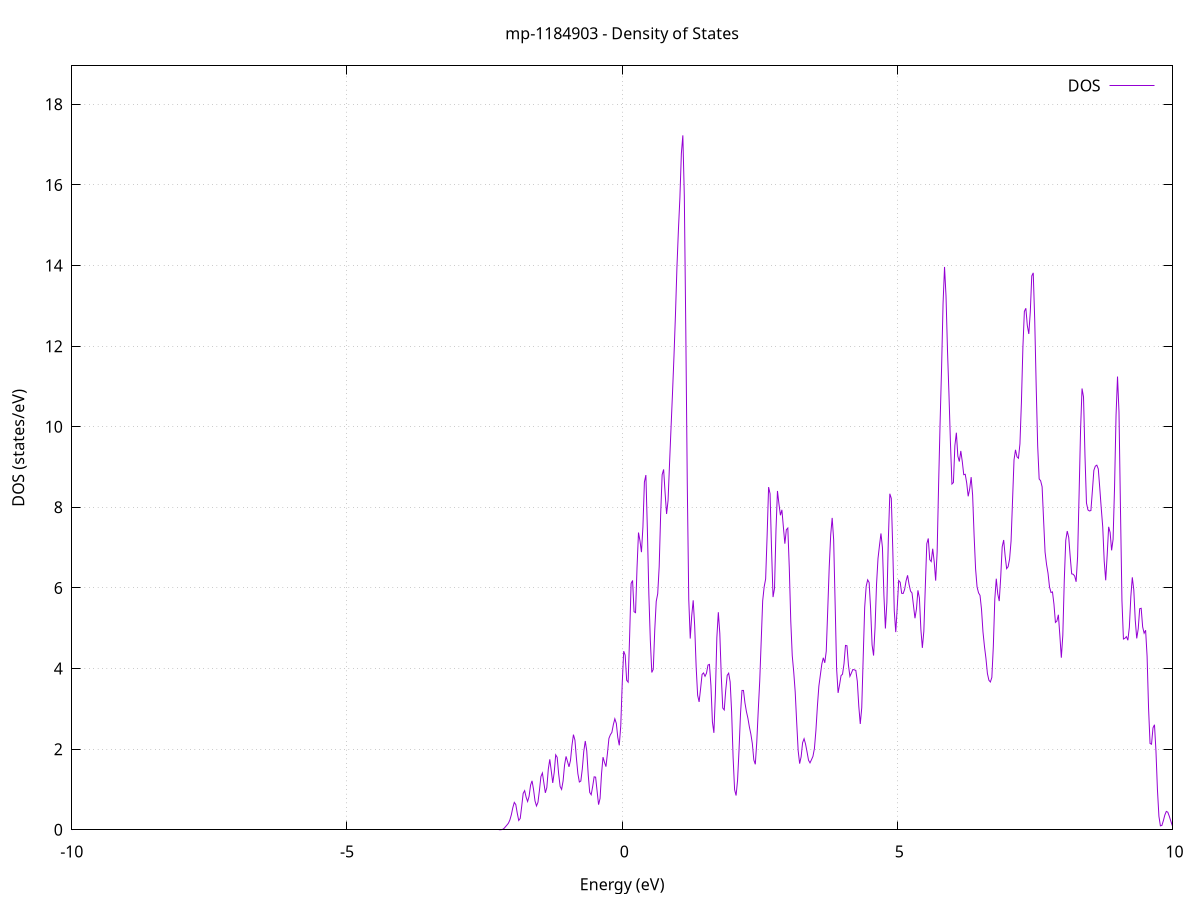 set title 'mp-1184903 - Density of States'
set xlabel 'Energy (eV)'
set ylabel 'DOS (states/eV)'
set grid
set xrange [-10:10]
set yrange [0:18.955]
set xzeroaxis lt -1
set terminal png size 800,600
set output 'mp-1184903_dos_gnuplot.png'
plot '-' using 1:2 with lines title 'DOS'
-41.342300 0.000000
-41.315400 0.000000
-41.288500 0.000000
-41.261700 0.000000
-41.234800 0.000000
-41.207900 0.000000
-41.181100 0.000000
-41.154200 0.000000
-41.127300 0.000000
-41.100500 0.000000
-41.073600 0.000000
-41.046800 0.000000
-41.019900 0.000000
-40.993000 0.000000
-40.966200 0.000000
-40.939300 0.000000
-40.912400 0.000000
-40.885600 0.000000
-40.858700 0.000000
-40.831800 0.000000
-40.805000 0.000000
-40.778100 0.000000
-40.751300 0.000000
-40.724400 0.000000
-40.697500 0.000000
-40.670700 0.000000
-40.643800 0.000000
-40.616900 0.000000
-40.590100 0.000000
-40.563200 0.000000
-40.536300 0.000000
-40.509500 0.000000
-40.482600 0.000000
-40.455700 0.000000
-40.428900 0.000000
-40.402000 0.000000
-40.375200 0.000000
-40.348300 0.000000
-40.321400 0.000000
-40.294600 0.000000
-40.267700 0.000000
-40.240800 0.000000
-40.214000 0.000000
-40.187100 0.000000
-40.160200 0.000000
-40.133400 0.000000
-40.106500 0.000000
-40.079700 0.000000
-40.052800 0.000000
-40.025900 0.000000
-39.999100 0.000000
-39.972200 0.000000
-39.945300 0.000000
-39.918500 0.000000
-39.891600 0.000000
-39.864700 0.000000
-39.837900 0.000000
-39.811000 0.000000
-39.784100 0.000000
-39.757300 0.000000
-39.730400 0.000000
-39.703600 0.000000
-39.676700 0.000000
-39.649800 0.000000
-39.623000 0.000000
-39.596100 0.000000
-39.569200 0.000000
-39.542400 0.000000
-39.515500 0.000000
-39.488600 0.000000
-39.461800 0.000000
-39.434900 0.000000
-39.408000 0.000000
-39.381200 0.000000
-39.354300 0.000000
-39.327500 0.000000
-39.300600 0.000000
-39.273700 0.000000
-39.246900 0.000000
-39.220000 0.000000
-39.193100 0.000000
-39.166300 0.000000
-39.139400 0.000000
-39.112500 0.000000
-39.085700 0.000000
-39.058800 0.000300
-39.032000 0.006800
-39.005100 0.103300
-38.978200 0.895100
-38.951400 4.452900
-38.924500 12.749300
-38.897600 21.039000
-38.870800 20.026300
-38.843900 10.994500
-38.817000 3.478200
-38.790200 0.633000
-38.763300 0.066100
-38.736400 0.004000
-38.709600 0.000100
-38.682700 0.000000
-38.655900 0.000000
-38.629000 0.000000
-38.602100 0.000000
-38.575300 0.000000
-38.548400 0.000000
-38.521500 0.000000
-38.494700 0.000000
-38.467800 0.000000
-38.440900 0.000000
-38.414100 0.000000
-38.387200 0.000000
-38.360400 0.000000
-38.333500 0.000000
-38.306600 0.000000
-38.279800 0.000000
-38.252900 0.000000
-38.226000 0.000000
-38.199200 0.000000
-38.172300 0.000000
-38.145400 0.000000
-38.118600 0.000000
-38.091700 0.000000
-38.064800 0.000000
-38.038000 0.000000
-38.011100 0.000000
-37.984300 0.000000
-37.957400 0.000000
-37.930500 0.000000
-37.903700 0.000000
-37.876800 0.000000
-37.849900 0.000000
-37.823100 0.000000
-37.796200 0.000000
-37.769300 0.000000
-37.742500 0.000000
-37.715600 0.000000
-37.688800 0.000000
-37.661900 0.000000
-37.635000 0.000000
-37.608200 0.000000
-37.581300 0.000000
-37.554400 0.000000
-37.527600 0.000000
-37.500700 0.000000
-37.473800 0.000000
-37.447000 0.000000
-37.420100 0.000000
-37.393200 0.000000
-37.366400 0.000000
-37.339500 0.000000
-37.312700 0.000000
-37.285800 0.000000
-37.258900 0.000000
-37.232100 0.000000
-37.205200 0.000000
-37.178300 0.000000
-37.151500 0.000000
-37.124600 0.000000
-37.097700 0.000000
-37.070900 0.000000
-37.044000 0.000000
-37.017100 0.000000
-36.990300 0.000000
-36.963400 0.000000
-36.936600 0.000000
-36.909700 0.000000
-36.882800 0.000000
-36.856000 0.000000
-36.829100 0.000000
-36.802200 0.000000
-36.775400 0.000000
-36.748500 0.000000
-36.721600 0.000000
-36.694800 0.000000
-36.667900 0.000000
-36.641100 0.000000
-36.614200 0.000000
-36.587300 0.000000
-36.560500 0.000000
-36.533600 0.000000
-36.506700 0.000000
-36.479900 0.000000
-36.453000 0.000000
-36.426100 0.000000
-36.399300 0.000000
-36.372400 0.000000
-36.345500 0.000000
-36.318700 0.000000
-36.291800 0.000000
-36.265000 0.000000
-36.238100 0.000000
-36.211200 0.000000
-36.184400 0.000000
-36.157500 0.000000
-36.130600 0.000000
-36.103800 0.000000
-36.076900 0.000000
-36.050000 0.000000
-36.023200 0.000000
-35.996300 0.000000
-35.969500 0.000000
-35.942600 0.000000
-35.915700 0.000000
-35.888900 0.000000
-35.862000 0.000000
-35.835100 0.000000
-35.808300 0.000000
-35.781400 0.000000
-35.754500 0.000000
-35.727700 0.000000
-35.700800 0.000000
-35.673900 0.000000
-35.647100 0.000000
-35.620200 0.000000
-35.593400 0.000000
-35.566500 0.000000
-35.539600 0.000000
-35.512800 0.000000
-35.485900 0.000000
-35.459000 0.000000
-35.432200 0.000000
-35.405300 0.000000
-35.378400 0.000000
-35.351600 0.000000
-35.324700 0.000000
-35.297800 0.000000
-35.271000 0.000000
-35.244100 0.000000
-35.217300 0.000000
-35.190400 0.000000
-35.163500 0.000000
-35.136700 0.000000
-35.109800 0.000000
-35.082900 0.000000
-35.056100 0.000000
-35.029200 0.000000
-35.002300 0.000000
-34.975500 0.000000
-34.948600 0.000000
-34.921800 0.000000
-34.894900 0.000000
-34.868000 0.000000
-34.841200 0.000000
-34.814300 0.000000
-34.787400 0.000000
-34.760600 0.000000
-34.733700 0.000000
-34.706800 0.000000
-34.680000 0.000000
-34.653100 0.000000
-34.626200 0.000000
-34.599400 0.000000
-34.572500 0.000000
-34.545700 0.000000
-34.518800 0.000000
-34.491900 0.000000
-34.465100 0.000000
-34.438200 0.000000
-34.411300 0.000000
-34.384500 0.000000
-34.357600 0.000000
-34.330700 0.000000
-34.303900 0.000000
-34.277000 0.000000
-34.250200 0.000000
-34.223300 0.000000
-34.196400 0.000000
-34.169600 0.000000
-34.142700 0.000000
-34.115800 0.000000
-34.089000 0.000000
-34.062100 0.000000
-34.035200 0.000000
-34.008400 0.000000
-33.981500 0.000000
-33.954600 0.000000
-33.927800 0.000000
-33.900900 0.000000
-33.874100 0.000000
-33.847200 0.000000
-33.820300 0.000000
-33.793500 0.000000
-33.766600 0.000000
-33.739700 0.000000
-33.712900 0.000000
-33.686000 0.000000
-33.659100 0.000000
-33.632300 0.000000
-33.605400 0.000000
-33.578500 0.000000
-33.551700 0.000000
-33.524800 0.000000
-33.498000 0.000000
-33.471100 0.000000
-33.444200 0.000000
-33.417400 0.000000
-33.390500 0.000000
-33.363600 0.000000
-33.336800 0.000000
-33.309900 0.000000
-33.283000 0.000000
-33.256200 0.000000
-33.229300 0.000000
-33.202500 0.000000
-33.175600 0.000000
-33.148700 0.000000
-33.121900 0.000000
-33.095000 0.000000
-33.068100 0.000000
-33.041300 0.000000
-33.014400 0.000000
-32.987500 0.000000
-32.960700 0.000000
-32.933800 0.000000
-32.906900 0.000000
-32.880100 0.000000
-32.853200 0.000000
-32.826400 0.000000
-32.799500 0.000000
-32.772600 0.000000
-32.745800 0.000000
-32.718900 0.000000
-32.692000 0.000000
-32.665200 0.000000
-32.638300 0.000000
-32.611400 0.000000
-32.584600 0.000000
-32.557700 0.000000
-32.530900 0.000000
-32.504000 0.000000
-32.477100 0.000000
-32.450300 0.000000
-32.423400 0.000000
-32.396500 0.000000
-32.369700 0.000000
-32.342800 0.000000
-32.315900 0.000000
-32.289100 0.000000
-32.262200 0.000000
-32.235300 0.000000
-32.208500 0.000000
-32.181600 0.000000
-32.154800 0.000000
-32.127900 0.000000
-32.101000 0.000000
-32.074200 0.000000
-32.047300 0.000000
-32.020400 0.000000
-31.993600 0.000000
-31.966700 0.000000
-31.939800 0.000000
-31.913000 0.000000
-31.886100 0.000000
-31.859200 0.000000
-31.832400 0.000000
-31.805500 0.000000
-31.778700 0.000000
-31.751800 0.000000
-31.724900 0.000000
-31.698100 0.000000
-31.671200 0.000000
-31.644300 0.000000
-31.617500 0.000000
-31.590600 0.000000
-31.563700 0.000000
-31.536900 0.000000
-31.510000 0.000000
-31.483200 0.000000
-31.456300 0.000000
-31.429400 0.000000
-31.402600 0.000000
-31.375700 0.000000
-31.348800 0.000000
-31.322000 0.000000
-31.295100 0.000000
-31.268200 0.000000
-31.241400 0.000000
-31.214500 0.000000
-31.187600 0.000000
-31.160800 0.000100
-31.133900 0.004400
-31.107100 0.079800
-31.080200 0.839900
-31.053300 5.106300
-31.026500 17.967200
-30.999600 36.651700
-30.972700 43.392000
-30.945900 29.822000
-30.919000 11.891100
-30.892100 2.751600
-30.865300 0.440900
-30.838400 0.718500
-30.811600 3.702600
-30.784700 11.419400
-30.757800 20.303000
-30.731000 20.820300
-30.704100 12.315100
-30.677200 4.198300
-30.650400 0.823600
-30.623500 0.092800
-30.596600 0.006000
-30.569800 0.000200
-30.542900 0.000000
-30.516000 0.000000
-30.489200 0.000000
-30.462300 0.000000
-30.435500 0.000000
-30.408600 0.000000
-30.381700 0.000000
-30.354900 0.000000
-30.328000 0.000000
-30.301100 0.000000
-30.274300 0.000000
-30.247400 0.000000
-30.220500 0.000000
-30.193700 0.000000
-30.166800 0.000000
-30.140000 0.000000
-30.113100 0.000000
-30.086200 0.000000
-30.059400 0.000000
-30.032500 0.000000
-30.005600 0.000000
-29.978800 0.000000
-29.951900 0.000000
-29.925000 0.000000
-29.898200 0.000000
-29.871300 0.000000
-29.844400 0.000000
-29.817600 0.000000
-29.790700 0.000000
-29.763900 0.000000
-29.737000 0.000000
-29.710100 0.000000
-29.683300 0.000000
-29.656400 0.000000
-29.629500 0.000000
-29.602700 0.000000
-29.575800 0.000000
-29.548900 0.000000
-29.522100 0.000000
-29.495200 0.000000
-29.468300 0.000000
-29.441500 0.000000
-29.414600 0.000000
-29.387800 0.000000
-29.360900 0.000000
-29.334000 0.000000
-29.307200 0.000000
-29.280300 0.000000
-29.253400 0.000000
-29.226600 0.000000
-29.199700 0.000000
-29.172800 0.000000
-29.146000 0.000000
-29.119100 0.000000
-29.092300 0.000000
-29.065400 0.000000
-29.038500 0.000000
-29.011700 0.000000
-28.984800 0.000000
-28.957900 0.000000
-28.931100 0.000000
-28.904200 0.000000
-28.877300 0.000000
-28.850500 0.000000
-28.823600 0.000000
-28.796700 0.000000
-28.769900 0.000000
-28.743000 0.000000
-28.716200 0.000000
-28.689300 0.000000
-28.662400 0.000000
-28.635600 0.000000
-28.608700 0.000000
-28.581800 0.000000
-28.555000 0.000000
-28.528100 0.000000
-28.501200 0.000000
-28.474400 0.000000
-28.447500 0.000000
-28.420700 0.000000
-28.393800 0.000000
-28.366900 0.000000
-28.340100 0.000000
-28.313200 0.000000
-28.286300 0.000000
-28.259500 0.000000
-28.232600 0.000000
-28.205700 0.000000
-28.178900 0.000000
-28.152000 0.000000
-28.125100 0.000000
-28.098300 0.000000
-28.071400 0.000000
-28.044600 0.000000
-28.017700 0.000000
-27.990800 0.000000
-27.964000 0.000000
-27.937100 0.000000
-27.910200 0.000000
-27.883400 0.000000
-27.856500 0.000000
-27.829600 0.000000
-27.802800 0.000000
-27.775900 0.000000
-27.749000 0.000000
-27.722200 0.000000
-27.695300 0.000000
-27.668500 0.000000
-27.641600 0.000000
-27.614700 0.000000
-27.587900 0.000000
-27.561000 0.000000
-27.534100 0.000000
-27.507300 0.000000
-27.480400 0.000000
-27.453500 0.000000
-27.426700 0.000000
-27.399800 0.000000
-27.373000 0.000000
-27.346100 0.000000
-27.319200 0.000000
-27.292400 0.000000
-27.265500 0.000000
-27.238600 0.000000
-27.211800 0.000000
-27.184900 0.000000
-27.158000 0.000000
-27.131200 0.000000
-27.104300 0.000000
-27.077400 0.000000
-27.050600 0.000000
-27.023700 0.000000
-26.996900 0.000000
-26.970000 0.000000
-26.943100 0.000000
-26.916300 0.000000
-26.889400 0.000000
-26.862500 0.000000
-26.835700 0.000000
-26.808800 0.000000
-26.781900 0.000000
-26.755100 0.000000
-26.728200 0.000000
-26.701400 0.000000
-26.674500 0.000000
-26.647600 0.000000
-26.620800 0.000000
-26.593900 0.000000
-26.567000 0.000000
-26.540200 0.000000
-26.513300 0.000000
-26.486400 0.000000
-26.459600 0.000000
-26.432700 0.000000
-26.405800 0.000000
-26.379000 0.000000
-26.352100 0.000000
-26.325300 0.000000
-26.298400 0.000000
-26.271500 0.000000
-26.244700 0.000000
-26.217800 0.000000
-26.190900 0.000000
-26.164100 0.000000
-26.137200 0.000000
-26.110300 0.000000
-26.083500 0.000000
-26.056600 0.000000
-26.029700 0.000000
-26.002900 0.000000
-25.976000 0.000000
-25.949200 0.000000
-25.922300 0.000000
-25.895400 0.000000
-25.868600 0.000000
-25.841700 0.000000
-25.814800 0.000000
-25.788000 0.000000
-25.761100 0.000000
-25.734200 0.000000
-25.707400 0.000000
-25.680500 0.000000
-25.653700 0.000000
-25.626800 0.000000
-25.599900 0.000000
-25.573100 0.000000
-25.546200 0.000000
-25.519300 0.000000
-25.492500 0.000000
-25.465600 0.000000
-25.438700 0.000000
-25.411900 0.000000
-25.385000 0.000000
-25.358100 0.000000
-25.331300 0.000000
-25.304400 0.000000
-25.277600 0.000000
-25.250700 0.000000
-25.223800 0.000000
-25.197000 0.000000
-25.170100 0.000000
-25.143200 0.000000
-25.116400 0.000000
-25.089500 0.000000
-25.062600 0.000000
-25.035800 0.000000
-25.008900 0.000000
-24.982100 0.000000
-24.955200 0.000000
-24.928300 0.000000
-24.901500 0.000000
-24.874600 0.000000
-24.847700 0.000000
-24.820900 0.000000
-24.794000 0.000000
-24.767100 0.000000
-24.740300 0.000000
-24.713400 0.000000
-24.686500 0.000000
-24.659700 0.000000
-24.632800 0.000000
-24.606000 0.000000
-24.579100 0.000000
-24.552200 0.000000
-24.525400 0.000000
-24.498500 0.000000
-24.471600 0.000000
-24.444800 0.000000
-24.417900 0.000000
-24.391000 0.000000
-24.364200 0.000000
-24.337300 0.000000
-24.310500 0.000000
-24.283600 0.000000
-24.256700 0.000000
-24.229900 0.000000
-24.203000 0.000000
-24.176100 0.000000
-24.149300 0.000000
-24.122400 0.000000
-24.095500 0.000000
-24.068700 0.000000
-24.041800 0.000000
-24.014900 0.000000
-23.988100 0.000000
-23.961200 0.000000
-23.934400 0.000000
-23.907500 0.000000
-23.880600 0.000000
-23.853800 0.000000
-23.826900 0.000000
-23.800000 0.000000
-23.773200 0.000000
-23.746300 0.000000
-23.719400 0.000000
-23.692600 0.000000
-23.665700 0.000000
-23.638800 0.000000
-23.612000 0.000000
-23.585100 0.000000
-23.558300 0.000000
-23.531400 0.000000
-23.504500 0.000000
-23.477700 0.000000
-23.450800 0.000000
-23.423900 0.000000
-23.397100 0.000000
-23.370200 0.000000
-23.343300 0.000000
-23.316500 0.000000
-23.289600 0.000000
-23.262800 0.000000
-23.235900 0.000000
-23.209000 0.000000
-23.182200 0.000000
-23.155300 0.000000
-23.128400 0.000000
-23.101600 0.000000
-23.074700 0.000000
-23.047800 0.000000
-23.021000 0.000000
-22.994100 0.000000
-22.967200 0.000000
-22.940400 0.000000
-22.913500 0.000000
-22.886700 0.000000
-22.859800 0.000000
-22.832900 0.000000
-22.806100 0.000000
-22.779200 0.000000
-22.752300 0.000000
-22.725500 0.000000
-22.698600 0.000000
-22.671700 0.000000
-22.644900 0.000000
-22.618000 0.000000
-22.591200 0.000000
-22.564300 0.000000
-22.537400 0.000000
-22.510600 0.000000
-22.483700 0.000000
-22.456800 0.000000
-22.430000 0.000000
-22.403100 0.000000
-22.376200 0.000000
-22.349400 0.000000
-22.322500 0.000000
-22.295600 0.000000
-22.268800 0.000000
-22.241900 0.000000
-22.215100 0.000000
-22.188200 0.000000
-22.161300 0.000000
-22.134500 0.000000
-22.107600 0.000000
-22.080700 0.000000
-22.053900 0.000000
-22.027000 0.000000
-22.000100 0.000000
-21.973300 0.000000
-21.946400 0.000000
-21.919500 0.000000
-21.892700 0.000000
-21.865800 0.000000
-21.839000 0.000000
-21.812100 0.000000
-21.785200 0.000000
-21.758400 0.000000
-21.731500 0.000000
-21.704600 0.000000
-21.677800 0.000000
-21.650900 0.000000
-21.624000 0.000000
-21.597200 0.000000
-21.570300 0.000000
-21.543500 0.000000
-21.516600 0.000000
-21.489700 0.000000
-21.462900 0.000000
-21.436000 0.000000
-21.409100 0.000000
-21.382300 0.000000
-21.355400 0.000000
-21.328500 0.000000
-21.301700 0.000000
-21.274800 0.000000
-21.247900 0.000000
-21.221100 0.000000
-21.194200 0.000000
-21.167400 0.000000
-21.140500 0.000000
-21.113600 0.000000
-21.086800 0.000000
-21.059900 0.000000
-21.033000 0.000000
-21.006200 0.000000
-20.979300 0.000000
-20.952400 0.000000
-20.925600 0.000000
-20.898700 0.000000
-20.871900 0.000000
-20.845000 0.000000
-20.818100 0.000000
-20.791300 0.000000
-20.764400 0.000000
-20.737500 0.000000
-20.710700 0.000000
-20.683800 0.000000
-20.656900 0.000000
-20.630100 0.000000
-20.603200 0.000000
-20.576300 0.000000
-20.549500 0.000000
-20.522600 0.000000
-20.495800 0.000000
-20.468900 0.000000
-20.442000 0.000000
-20.415200 0.000000
-20.388300 0.000000
-20.361400 0.000000
-20.334600 0.000000
-20.307700 0.000000
-20.280800 0.000000
-20.254000 0.000000
-20.227100 0.000200
-20.200200 0.004800
-20.173400 0.080000
-20.146500 0.788900
-20.119700 4.670700
-20.092800 17.068100
-20.065900 39.512900
-20.039100 58.695700
-20.012200 55.497000
-19.985300 32.629000
-19.958500 11.620300
-19.931600 2.453900
-19.904700 0.302700
-19.877900 0.021600
-19.851000 0.000900
-19.824200 0.000000
-19.797300 0.000000
-19.770400 0.000000
-19.743600 0.000000
-19.716700 0.000000
-19.689800 0.000000
-19.663000 0.000000
-19.636100 0.000000
-19.609200 0.000000
-19.582400 0.000000
-19.555500 0.000000
-19.528600 0.000000
-19.501800 0.000000
-19.474900 0.000000
-19.448100 0.000000
-19.421200 0.000000
-19.394300 0.000000
-19.367500 0.000000
-19.340600 0.000000
-19.313700 0.000000
-19.286900 0.000000
-19.260000 0.000000
-19.233100 0.000000
-19.206300 0.000000
-19.179400 0.000000
-19.152600 0.000000
-19.125700 0.000000
-19.098800 0.000000
-19.072000 0.000000
-19.045100 0.000000
-19.018200 0.000000
-18.991400 0.000000
-18.964500 0.000000
-18.937600 0.000000
-18.910800 0.000000
-18.883900 0.000000
-18.857000 0.000000
-18.830200 0.000000
-18.803300 0.000000
-18.776500 0.000000
-18.749600 0.000000
-18.722700 0.000000
-18.695900 0.000000
-18.669000 0.000000
-18.642100 0.000000
-18.615300 0.000000
-18.588400 0.000000
-18.561500 0.000000
-18.534700 0.000000
-18.507800 0.000000
-18.481000 0.000000
-18.454100 0.000000
-18.427200 0.000000
-18.400400 0.000000
-18.373500 0.000000
-18.346600 0.000000
-18.319800 0.000000
-18.292900 0.000000
-18.266000 0.000000
-18.239200 0.000000
-18.212300 0.000000
-18.185400 0.000000
-18.158600 0.000000
-18.131700 0.000000
-18.104900 0.000000
-18.078000 0.000000
-18.051100 0.000000
-18.024300 0.000000
-17.997400 0.000000
-17.970500 0.000000
-17.943700 0.000000
-17.916800 0.000000
-17.889900 0.000000
-17.863100 0.000000
-17.836200 0.000000
-17.809300 0.000000
-17.782500 0.000000
-17.755600 0.000000
-17.728800 0.000000
-17.701900 0.000000
-17.675000 0.000000
-17.648200 0.000000
-17.621300 0.000000
-17.594400 0.000000
-17.567600 0.000000
-17.540700 0.000000
-17.513800 0.000000
-17.487000 0.000000
-17.460100 0.000000
-17.433300 0.000000
-17.406400 0.000000
-17.379500 0.000000
-17.352700 0.000000
-17.325800 0.000000
-17.298900 0.000000
-17.272100 0.000000
-17.245200 0.000000
-17.218300 0.000000
-17.191500 0.000000
-17.164600 0.000000
-17.137700 0.000000
-17.110900 0.000000
-17.084000 0.000000
-17.057200 0.000000
-17.030300 0.000000
-17.003400 0.000000
-16.976600 0.000000
-16.949700 0.000000
-16.922800 0.000000
-16.896000 0.000000
-16.869100 0.000000
-16.842200 0.000000
-16.815400 0.000000
-16.788500 0.000000
-16.761700 0.000000
-16.734800 0.000000
-16.707900 0.000000
-16.681100 0.000000
-16.654200 0.000000
-16.627300 0.000000
-16.600500 0.000000
-16.573600 0.000000
-16.546700 0.000000
-16.519900 0.000000
-16.493000 0.000000
-16.466100 0.000000
-16.439300 0.000000
-16.412400 0.000000
-16.385600 0.000000
-16.358700 0.000000
-16.331800 0.000000
-16.305000 0.000000
-16.278100 0.000000
-16.251200 0.000000
-16.224400 0.000000
-16.197500 0.000000
-16.170600 0.000000
-16.143800 0.000000
-16.116900 0.000000
-16.090000 0.000000
-16.063200 0.000000
-16.036300 0.000000
-16.009500 0.000000
-15.982600 0.000000
-15.955700 0.000000
-15.928900 0.000000
-15.902000 0.000000
-15.875100 0.000000
-15.848300 0.000000
-15.821400 0.000000
-15.794500 0.000000
-15.767700 0.000000
-15.740800 0.000000
-15.714000 0.000000
-15.687100 0.000000
-15.660200 0.000000
-15.633400 0.000000
-15.606500 0.000000
-15.579600 0.000000
-15.552800 0.000000
-15.525900 0.000000
-15.499000 0.000000
-15.472200 0.000000
-15.445300 0.000000
-15.418400 0.000000
-15.391600 0.000000
-15.364700 0.000000
-15.337900 0.000000
-15.311000 0.000000
-15.284100 0.000000
-15.257300 0.000000
-15.230400 0.000000
-15.203500 0.000000
-15.176700 0.000000
-15.149800 0.000000
-15.122900 0.000000
-15.096100 0.000000
-15.069200 0.000000
-15.042400 0.000000
-15.015500 0.000000
-14.988600 0.000000
-14.961800 0.000000
-14.934900 0.000000
-14.908000 0.000000
-14.881200 0.000000
-14.854300 0.000000
-14.827400 0.000000
-14.800600 0.000000
-14.773700 0.000300
-14.746800 0.007100
-14.720000 0.103000
-14.693100 0.883700
-14.666300 4.577700
-14.639400 14.618500
-14.612500 29.888300
-14.585700 42.462900
-14.558800 50.300300
-14.531900 62.840100
-14.505100 79.823000
-14.478200 79.721900
-14.451300 53.042000
-14.424500 22.060700
-14.397600 6.281100
-14.370700 5.726700
-14.343900 19.164400
-14.317000 44.805700
-14.290200 63.298200
-14.263300 53.649000
-14.236400 27.107000
-14.209600 8.102800
-14.182700 1.421700
-14.155800 0.145400
-14.129000 0.008600
-14.102100 0.000300
-14.075200 0.000000
-14.048400 0.000000
-14.021500 0.000000
-13.994700 0.000000
-13.967800 0.000000
-13.940900 0.000000
-13.914100 0.000000
-13.887200 0.000000
-13.860300 0.000000
-13.833500 0.000000
-13.806600 0.000000
-13.779700 0.000000
-13.752900 0.000000
-13.726000 0.000000
-13.699100 0.000000
-13.672300 0.000000
-13.645400 0.000000
-13.618600 0.000000
-13.591700 0.000000
-13.564800 0.000000
-13.538000 0.000000
-13.511100 0.000000
-13.484200 0.000000
-13.457400 0.000000
-13.430500 0.000000
-13.403600 0.000000
-13.376800 0.000000
-13.349900 0.000000
-13.323100 0.000000
-13.296200 0.000000
-13.269300 0.000000
-13.242500 0.000000
-13.215600 0.000000
-13.188700 0.000000
-13.161900 0.000000
-13.135000 0.000000
-13.108100 0.000000
-13.081300 0.000000
-13.054400 0.000000
-13.027500 0.000000
-13.000700 0.000000
-12.973800 0.000000
-12.947000 0.000000
-12.920100 0.000000
-12.893200 0.000000
-12.866400 0.000000
-12.839500 0.000000
-12.812600 0.000000
-12.785800 0.000000
-12.758900 0.000000
-12.732000 0.000000
-12.705200 0.000000
-12.678300 0.000000
-12.651500 0.000000
-12.624600 0.000000
-12.597700 0.000000
-12.570900 0.000000
-12.544000 0.000000
-12.517100 0.000000
-12.490300 0.000000
-12.463400 0.000000
-12.436500 0.000000
-12.409700 0.000000
-12.382800 0.000000
-12.355900 0.000000
-12.329100 0.000000
-12.302200 0.000000
-12.275400 0.000000
-12.248500 0.000000
-12.221600 0.000000
-12.194800 0.000000
-12.167900 0.000000
-12.141000 0.000000
-12.114200 0.000000
-12.087300 0.000000
-12.060400 0.000000
-12.033600 0.000000
-12.006700 0.000000
-11.979800 0.000000
-11.953000 0.000000
-11.926100 0.000000
-11.899300 0.000000
-11.872400 0.000000
-11.845500 0.000000
-11.818700 0.000000
-11.791800 0.000000
-11.764900 0.000000
-11.738100 0.000000
-11.711200 0.000000
-11.684300 0.000000
-11.657500 0.000000
-11.630600 0.000000
-11.603800 0.000000
-11.576900 0.000000
-11.550000 0.000000
-11.523200 0.000000
-11.496300 0.000000
-11.469400 0.000000
-11.442600 0.000000
-11.415700 0.000000
-11.388800 0.000000
-11.362000 0.000000
-11.335100 0.000000
-11.308200 0.000000
-11.281400 0.000000
-11.254500 0.000000
-11.227700 0.000000
-11.200800 0.000000
-11.173900 0.000000
-11.147100 0.000000
-11.120200 0.000000
-11.093300 0.000000
-11.066500 0.000000
-11.039600 0.000000
-11.012700 0.000000
-10.985900 0.000000
-10.959000 0.000000
-10.932200 0.000000
-10.905300 0.000000
-10.878400 0.000000
-10.851600 0.000000
-10.824700 0.000000
-10.797800 0.000000
-10.771000 0.000000
-10.744100 0.000000
-10.717200 0.000000
-10.690400 0.000000
-10.663500 0.000000
-10.636600 0.000000
-10.609800 0.000000
-10.582900 0.000000
-10.556100 0.000000
-10.529200 0.000000
-10.502300 0.000000
-10.475500 0.000000
-10.448600 0.000000
-10.421700 0.000000
-10.394900 0.000000
-10.368000 0.000000
-10.341100 0.000000
-10.314300 0.000000
-10.287400 0.000000
-10.260500 0.000000
-10.233700 0.000000
-10.206800 0.000000
-10.180000 0.000000
-10.153100 0.000000
-10.126200 0.000000
-10.099400 0.000000
-10.072500 0.000000
-10.045600 0.000000
-10.018800 0.000000
-9.991900 0.000000
-9.965000 0.000000
-9.938200 0.000000
-9.911300 0.000000
-9.884500 0.000000
-9.857600 0.000000
-9.830700 0.000000
-9.803900 0.000000
-9.777000 0.000000
-9.750100 0.000000
-9.723300 0.000000
-9.696400 0.000000
-9.669500 0.000000
-9.642700 0.000000
-9.615800 0.000000
-9.588900 0.000000
-9.562100 0.000000
-9.535200 0.000000
-9.508400 0.000000
-9.481500 0.000000
-9.454600 0.000000
-9.427800 0.000000
-9.400900 0.000000
-9.374000 0.000000
-9.347200 0.000000
-9.320300 0.000000
-9.293400 0.000000
-9.266600 0.000000
-9.239700 0.000000
-9.212900 0.000000
-9.186000 0.000000
-9.159100 0.000000
-9.132300 0.000000
-9.105400 0.000000
-9.078500 0.000000
-9.051700 0.000000
-9.024800 0.000000
-8.997900 0.000000
-8.971100 0.000000
-8.944200 0.000000
-8.917300 0.000000
-8.890500 0.000000
-8.863600 0.000000
-8.836800 0.000000
-8.809900 0.000000
-8.783000 0.000000
-8.756200 0.000000
-8.729300 0.000000
-8.702400 0.000000
-8.675600 0.000000
-8.648700 0.000000
-8.621800 0.000000
-8.595000 0.000000
-8.568100 0.000000
-8.541200 0.000000
-8.514400 0.000000
-8.487500 0.000000
-8.460700 0.000000
-8.433800 0.000000
-8.406900 0.000000
-8.380100 0.000000
-8.353200 0.000000
-8.326300 0.000000
-8.299500 0.000000
-8.272600 0.000000
-8.245700 0.000000
-8.218900 0.000000
-8.192000 0.000000
-8.165200 0.000000
-8.138300 0.000000
-8.111400 0.000000
-8.084600 0.000000
-8.057700 0.000000
-8.030800 0.000000
-8.004000 0.000000
-7.977100 0.000000
-7.950200 0.000000
-7.923400 0.000000
-7.896500 0.000000
-7.869600 0.000000
-7.842800 0.000000
-7.815900 0.000000
-7.789100 0.000000
-7.762200 0.000000
-7.735300 0.000000
-7.708500 0.000000
-7.681600 0.000000
-7.654700 0.000000
-7.627900 0.000000
-7.601000 0.000000
-7.574100 0.000000
-7.547300 0.000000
-7.520400 0.000000
-7.493600 0.000000
-7.466700 0.000000
-7.439800 0.000000
-7.413000 0.000000
-7.386100 0.000000
-7.359200 0.000000
-7.332400 0.000000
-7.305500 0.000000
-7.278600 0.000000
-7.251800 0.000000
-7.224900 0.000000
-7.198000 0.000000
-7.171200 0.000000
-7.144300 0.000000
-7.117500 0.000000
-7.090600 0.000000
-7.063700 0.000000
-7.036900 0.000000
-7.010000 0.000000
-6.983100 0.000000
-6.956300 0.000000
-6.929400 0.000000
-6.902500 0.000000
-6.875700 0.000000
-6.848800 0.000000
-6.822000 0.000000
-6.795100 0.000000
-6.768200 0.000000
-6.741400 0.000000
-6.714500 0.000000
-6.687600 0.000000
-6.660800 0.000000
-6.633900 0.000000
-6.607000 0.000000
-6.580200 0.000000
-6.553300 0.000000
-6.526400 0.000000
-6.499600 0.000000
-6.472700 0.000000
-6.445900 0.000000
-6.419000 0.000000
-6.392100 0.000000
-6.365300 0.000000
-6.338400 0.000000
-6.311500 0.000000
-6.284700 0.000000
-6.257800 0.000000
-6.230900 0.000000
-6.204100 0.000000
-6.177200 0.000000
-6.150300 0.000000
-6.123500 0.000000
-6.096600 0.000000
-6.069800 0.000000
-6.042900 0.000000
-6.016000 0.000000
-5.989200 0.000000
-5.962300 0.000000
-5.935400 0.000000
-5.908600 0.000000
-5.881700 0.000000
-5.854800 0.000000
-5.828000 0.000000
-5.801100 0.000000
-5.774300 0.000000
-5.747400 0.000000
-5.720500 0.000000
-5.693700 0.000000
-5.666800 0.000000
-5.639900 0.000000
-5.613100 0.000000
-5.586200 0.000000
-5.559300 0.000000
-5.532500 0.000000
-5.505600 0.000000
-5.478700 0.000000
-5.451900 0.000000
-5.425000 0.000000
-5.398200 0.000000
-5.371300 0.000000
-5.344400 0.000000
-5.317600 0.000000
-5.290700 0.000000
-5.263800 0.000000
-5.237000 0.000000
-5.210100 0.000000
-5.183200 0.000000
-5.156400 0.000000
-5.129500 0.000000
-5.102700 0.000000
-5.075800 0.000000
-5.048900 0.000000
-5.022100 0.000000
-4.995200 0.000000
-4.968300 0.000000
-4.941500 0.000000
-4.914600 0.000000
-4.887700 0.000000
-4.860900 0.000000
-4.834000 0.000000
-4.807100 0.000000
-4.780300 0.000000
-4.753400 0.000000
-4.726600 0.000000
-4.699700 0.000000
-4.672800 0.000000
-4.646000 0.000000
-4.619100 0.000000
-4.592200 0.000000
-4.565400 0.000000
-4.538500 0.000000
-4.511600 0.000000
-4.484800 0.000000
-4.457900 0.000000
-4.431000 0.000000
-4.404200 0.000000
-4.377300 0.000000
-4.350500 0.000000
-4.323600 0.000000
-4.296700 0.000000
-4.269900 0.000000
-4.243000 0.000000
-4.216100 0.000000
-4.189300 0.000000
-4.162400 0.000000
-4.135500 0.000000
-4.108700 0.000000
-4.081800 0.000000
-4.055000 0.000000
-4.028100 0.000000
-4.001200 0.000000
-3.974400 0.000000
-3.947500 0.000000
-3.920600 0.000000
-3.893800 0.000000
-3.866900 0.000000
-3.840000 0.000000
-3.813200 0.000000
-3.786300 0.000000
-3.759400 0.000000
-3.732600 0.000000
-3.705700 0.000000
-3.678900 0.000000
-3.652000 0.000000
-3.625100 0.000000
-3.598300 0.000000
-3.571400 0.000000
-3.544500 0.000000
-3.517700 0.000000
-3.490800 0.000000
-3.463900 0.000000
-3.437100 0.000000
-3.410200 0.000000
-3.383400 0.000000
-3.356500 0.000000
-3.329600 0.000000
-3.302800 0.000000
-3.275900 0.000000
-3.249000 0.000000
-3.222200 0.000000
-3.195300 0.000000
-3.168400 0.000000
-3.141600 0.000000
-3.114700 0.000000
-3.087800 0.000000
-3.061000 0.000000
-3.034100 0.000000
-3.007300 0.000000
-2.980400 0.000000
-2.953500 0.000000
-2.926700 0.000000
-2.899800 0.000000
-2.872900 0.000000
-2.846100 0.000000
-2.819200 0.000000
-2.792300 0.000000
-2.765500 0.000000
-2.738600 0.000000
-2.711700 0.000000
-2.684900 0.000000
-2.658000 0.000000
-2.631200 0.000000
-2.604300 0.000000
-2.577400 0.000000
-2.550600 0.000000
-2.523700 0.000000
-2.496800 0.000000
-2.470000 0.000000
-2.443100 0.000000
-2.416200 0.000000
-2.389400 0.000000
-2.362500 0.000000
-2.335700 0.000000
-2.308800 0.000000
-2.281900 0.000000
-2.255100 0.000000
-2.228200 0.000100
-2.201300 0.001200
-2.174500 0.008200
-2.147600 0.031700
-2.120700 0.073700
-2.093900 0.116500
-2.067000 0.162500
-2.040100 0.242300
-2.013300 0.372500
-1.986400 0.549300
-1.959600 0.679500
-1.932700 0.626800
-1.905800 0.411800
-1.879000 0.230900
-1.852100 0.280500
-1.825200 0.580000
-1.798400 0.902200
-1.771500 0.970500
-1.744600 0.808900
-1.717800 0.702000
-1.690900 0.831300
-1.664100 1.106400
-1.637200 1.214400
-1.610300 1.001800
-1.583500 0.717000
-1.556600 0.591200
-1.529700 0.681200
-1.502900 0.976500
-1.476000 1.319900
-1.449100 1.409200
-1.422300 1.163600
-1.395400 0.916300
-1.368500 1.046900
-1.341700 1.503300
-1.314800 1.747200
-1.288000 1.462100
-1.261100 1.162100
-1.234200 1.425300
-1.207400 1.860000
-1.180500 1.798100
-1.153600 1.386600
-1.126800 1.074300
-1.099900 1.002000
-1.073000 1.212000
-1.046200 1.607800
-1.019300 1.820400
-0.992500 1.692200
-0.965600 1.561600
-0.938700 1.721000
-0.911900 2.091900
-0.885000 2.361100
-0.858100 2.224600
-0.831300 1.780800
-0.804400 1.392000
-0.777500 1.185100
-0.750700 1.209200
-0.723800 1.510900
-0.696900 1.946600
-0.670100 2.202400
-0.643200 1.959600
-0.616400 1.363000
-0.589500 0.928000
-0.562600 0.869300
-0.535800 1.072900
-0.508900 1.313400
-0.482000 1.306600
-0.455200 0.960400
-0.428300 0.623300
-0.401400 0.776700
-0.374600 1.388900
-0.347700 1.802400
-0.320800 1.673100
-0.294000 1.566900
-0.267100 1.899100
-0.240300 2.267100
-0.213400 2.359000
-0.186500 2.416600
-0.159700 2.610200
-0.132800 2.753600
-0.105900 2.639700
-0.079100 2.291000
-0.052200 2.095200
-0.025300 2.576100
0.001500 3.631900
0.028400 4.432000
0.055200 4.333600
0.082100 3.709000
0.109000 3.663200
0.135800 4.794000
0.162700 6.110200
0.189600 6.186900
0.216400 5.410500
0.243300 5.388000
0.270200 6.498200
0.297000 7.375000
0.323900 7.170300
0.350800 6.889200
0.377600 7.515600
0.404500 8.629000
0.431300 8.801800
0.458200 7.463500
0.485100 5.854600
0.511900 4.706500
0.538800 3.903200
0.565700 3.983500
0.592500 4.956900
0.619400 5.668100
0.646300 5.857000
0.673100 6.532100
0.700000 7.827600
0.726800 8.809300
0.753700 8.941400
0.780600 8.356100
0.807400 7.835800
0.834300 8.168300
0.861200 9.085900
0.888000 9.965000
0.914900 10.829200
0.941800 11.753300
0.968600 12.772100
0.995500 13.951400
1.022400 14.882000
1.049200 15.678500
1.076100 16.780100
1.102900 17.231500
1.129800 15.722200
1.156700 12.388300
1.183500 8.588500
1.210400 5.716900
1.237300 4.744900
1.264100 5.308900
1.291000 5.694500
1.317900 5.058400
1.344700 4.044300
1.371600 3.337900
1.398500 3.172400
1.425300 3.498800
1.452200 3.855500
1.479000 3.892000
1.505900 3.808100
1.532800 3.887200
1.559600 4.087300
1.586500 4.103300
1.613400 3.576000
1.640200 2.676500
1.667100 2.405100
1.694000 3.354900
1.720800 4.766200
1.747700 5.397600
1.774500 4.874000
1.801400 3.808600
1.828300 3.020800
1.855100 2.973600
1.882000 3.461600
1.908900 3.833100
1.935700 3.886000
1.962600 3.668000
1.989500 2.917900
2.016300 1.791700
2.043200 0.995200
2.070100 0.849900
2.096900 1.224400
2.123800 1.978400
2.150600 2.873100
2.177500 3.457800
2.204400 3.457300
2.231200 3.151500
2.258100 2.932500
2.285000 2.768700
2.311800 2.552200
2.338700 2.375000
2.365600 2.138300
2.392400 1.733700
2.419300 1.624700
2.446100 2.173400
2.473000 2.959400
2.499900 3.693300
2.526700 4.680100
2.553600 5.681600
2.580500 6.027500
2.607300 6.224100
2.634200 7.294300
2.661100 8.503300
2.687900 8.337900
2.714800 6.953200
2.741700 5.774100
2.768500 5.989200
2.795400 7.439400
2.822200 8.407200
2.849100 8.085400
2.876000 7.804100
2.902800 7.939000
2.929700 7.511400
2.956600 7.098300
2.983400 7.446200
3.010300 7.486700
3.037200 6.494000
3.064000 5.176300
3.090900 4.319500
3.117800 3.912800
3.144600 3.418900
3.171500 2.664200
3.198300 1.962800
3.225200 1.641700
3.252100 1.810400
3.278900 2.162000
3.305800 2.259300
3.332700 2.125100
3.359500 1.933300
3.386400 1.726500
3.413300 1.660200
3.440100 1.738100
3.467000 1.822100
3.493800 2.018600
3.520700 2.461900
3.547600 3.061900
3.574400 3.562900
3.601300 3.838700
3.628200 4.112300
3.655000 4.268200
3.681900 4.142600
3.708800 4.431600
3.735600 5.454900
3.762500 6.515200
3.789400 7.317900
3.816200 7.738500
3.843100 7.200300
3.869900 5.613600
3.896800 4.002600
3.923700 3.396400
3.950500 3.596800
3.977400 3.825400
4.004300 3.860100
4.031100 4.118900
4.058000 4.574400
4.084900 4.566000
4.111700 4.088300
4.138600 3.807100
4.165400 3.889300
4.192300 3.976900
4.219200 3.968800
4.246000 3.953200
4.272900 3.684500
4.299800 3.067700
4.326600 2.626100
4.353500 3.025200
4.380400 4.296700
4.407200 5.524200
4.434100 6.040500
4.461000 6.202300
4.487800 6.135600
4.514700 5.483900
4.541500 4.586900
4.568400 4.322900
4.595300 5.016300
4.622100 6.085700
4.649000 6.730200
4.675900 7.054500
4.702700 7.351900
4.729600 7.005900
4.756500 5.815400
4.783300 4.993800
4.810200 5.639300
4.837000 7.214200
4.863900 8.338100
4.890800 8.221500
4.917600 6.946900
4.944500 5.432900
4.971400 4.904200
4.998200 5.515000
5.025100 6.184800
5.052000 6.142300
5.078800 5.867900
5.105700 5.862900
5.132600 5.962900
5.159400 6.177300
5.186300 6.314300
5.213100 6.089600
5.240000 5.922700
5.266900 5.875200
5.293700 5.563700
5.320600 5.249100
5.347500 5.475400
5.374300 5.941800
5.401200 5.752000
5.428100 4.970700
5.454900 4.513600
5.481800 4.926000
5.508700 6.040000
5.535500 7.097700
5.562400 7.229000
5.589200 6.703400
5.616100 6.655700
5.643000 6.973500
5.669800 6.655600
5.696700 6.182100
5.723600 6.891700
5.750400 8.576900
5.777300 10.107000
5.804200 11.456100
5.831000 13.055700
5.857900 13.965800
5.884700 13.243200
5.911600 11.897500
5.938500 10.804200
5.965300 9.599400
5.992200 8.579400
6.019100 8.615900
6.045900 9.531400
6.072800 9.852600
6.099700 9.271800
6.126500 9.137100
6.153400 9.400500
6.180300 9.138700
6.207100 8.811000
6.234000 8.820700
6.260800 8.605100
6.287700 8.274600
6.314600 8.456200
6.341400 8.750600
6.368300 8.301400
6.395200 7.300900
6.422000 6.476300
6.448900 6.026500
6.475800 5.878800
6.502600 5.816100
6.529500 5.472800
6.556300 4.912700
6.583200 4.550900
6.610100 4.255100
6.636900 3.878200
6.663800 3.710700
6.690700 3.667300
6.717500 3.780000
6.744400 4.546200
6.771300 5.724400
6.798100 6.230400
6.825000 5.850700
6.851900 5.674600
6.878700 6.268700
6.905600 7.022800
6.932400 7.190200
6.959300 6.794000
6.986200 6.479800
7.013000 6.527700
7.039900 6.717300
7.066800 7.163900
7.093600 8.169200
7.120500 9.177400
7.147400 9.428200
7.174200 9.254100
7.201100 9.219000
7.228000 9.574100
7.254800 10.601900
7.281700 11.970900
7.308500 12.863600
7.335400 12.940400
7.362300 12.510100
7.389100 12.302800
7.416000 12.847200
7.442900 13.743800
7.469700 13.819100
7.496600 12.650200
7.523500 10.995500
7.550300 9.527600
7.577200 8.704900
7.604000 8.660600
7.630900 8.511200
7.657800 7.684900
7.684600 6.890300
7.711500 6.583500
7.738400 6.365000
7.765200 6.026900
7.792100 5.888100
7.819000 5.902100
7.845800 5.599800
7.872700 5.145400
7.899600 5.179000
7.926400 5.335400
7.953300 4.818600
7.980100 4.270300
8.007000 4.824200
8.033900 6.199500
8.060700 7.184000
8.087600 7.411900
8.114500 7.254500
8.141300 6.777900
8.168200 6.349500
8.195100 6.340900
8.221900 6.298100
8.248800 6.153600
8.275600 6.772600
8.302500 8.313200
8.329400 9.917900
8.356200 10.949500
8.383100 10.740800
8.410000 9.273000
8.436800 8.109100
8.463700 7.936800
8.490600 7.910500
8.517400 7.921000
8.544300 8.408700
8.571200 8.917900
8.598000 9.022800
8.624900 9.047200
8.651700 8.953600
8.678600 8.477900
8.705500 7.977200
8.732300 7.517400
8.759200 6.668000
8.786100 6.190500
8.812900 6.809800
8.839800 7.517300
8.866700 7.375700
8.893500 6.933000
8.920400 7.206000
8.947300 8.513200
8.974100 10.277600
9.001000 11.246200
9.027800 10.368900
9.054700 7.960700
9.081600 5.681200
9.108400 4.732800
9.135300 4.751900
9.162200 4.792600
9.189000 4.703100
9.215900 5.022200
9.242800 5.782100
9.269600 6.263700
9.296500 5.955800
9.323300 5.199600
9.350200 4.748700
9.377100 4.984400
9.403900 5.485500
9.430800 5.496100
9.457700 5.034600
9.484500 4.877600
9.511400 4.952300
9.538300 4.306600
9.565100 3.018000
9.592000 2.141600
9.618900 2.122900
9.645700 2.528500
9.672600 2.606300
9.699400 1.958200
9.726300 0.997200
9.753200 0.336000
9.780000 0.097700
9.806900 0.106800
9.833800 0.224300
9.860600 0.366300
9.887500 0.455800
9.914400 0.436600
9.941200 0.338400
9.968100 0.221200
9.994900 0.110000
10.021800 0.035900
10.048700 0.007100
10.075500 0.000800
10.102400 0.000100
10.129300 0.000000
10.156100 0.000000
10.183000 0.000000
10.209900 0.000000
10.236700 0.000000
10.263600 0.000000
10.290500 0.000000
10.317300 0.000000
10.344200 0.000000
10.371000 0.000000
10.397900 0.000000
10.424800 0.000000
10.451600 0.000000
10.478500 0.000000
10.505400 0.000000
10.532200 0.000000
10.559100 0.000000
10.586000 0.000000
10.612800 0.000000
10.639700 0.000000
10.666500 0.000000
10.693400 0.000000
10.720300 0.000000
10.747100 0.000000
10.774000 0.000000
10.800900 0.000000
10.827700 0.000000
10.854600 0.000000
10.881500 0.000000
10.908300 0.000000
10.935200 0.000000
10.962100 0.000000
10.988900 0.000000
11.015800 0.000000
11.042600 0.000000
11.069500 0.000000
11.096400 0.000000
11.123200 0.000000
11.150100 0.000000
11.177000 0.000000
11.203800 0.000000
11.230700 0.000000
11.257600 0.000000
11.284400 0.000000
11.311300 0.000000
11.338200 0.000000
11.365000 0.000000
11.391900 0.000000
11.418700 0.000000
11.445600 0.000000
11.472500 0.000000
11.499300 0.000000
11.526200 0.000000
11.553100 0.000000
11.579900 0.000000
11.606800 0.000000
11.633700 0.000000
11.660500 0.000000
11.687400 0.000000
11.714200 0.000000
11.741100 0.000000
11.768000 0.000000
11.794800 0.000000
11.821700 0.000000
11.848600 0.000000
11.875400 0.000000
11.902300 0.000000
11.929200 0.000000
11.956000 0.000000
11.982900 0.000000
12.009800 0.000000
12.036600 0.000000
12.063500 0.000000
12.090300 0.000000
12.117200 0.000000
12.144100 0.000000
12.170900 0.000000
12.197800 0.000000
12.224700 0.000000
12.251500 0.000000
12.278400 0.000000
12.305300 0.000000
12.332100 0.000000
12.359000 0.000000
12.385800 0.000000
e
